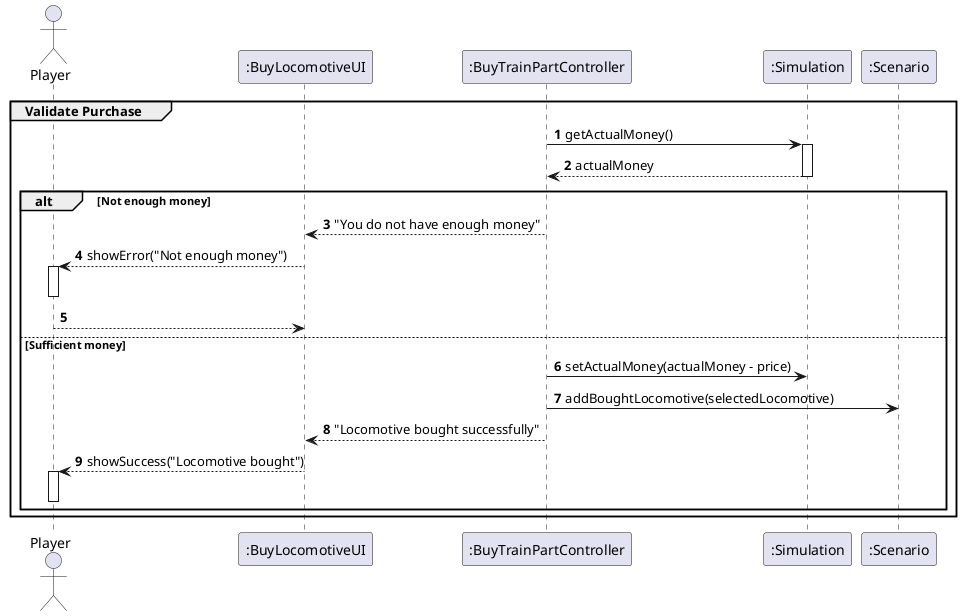 @startuml validate_purchase
skinparam packageStyle rectangle
skinparam shadowing false
skinparam linetype ortho
autonumber

actor "Player" as PLY
participant ":BuyLocomotiveUI" as UI
participant ":BuyTrainPartController" as CTRL
participant ":Simulation" as SIMULATION
participant ":Scenario" as SCENARIO

group Validate Purchase
    CTRL -> SIMULATION : getActualMoney()
    activate SIMULATION
    SIMULATION --> CTRL : actualMoney
    deactivate SIMULATION

    alt Not enough money
        CTRL --> UI : "You do not have enough money"
        UI --> PLY : showError("Not enough money")
        activate PLY
        deactivate PLY
        deactivate CTRL
        deactivate UI
        return
    else Sufficient money
        CTRL -> SIMULATION : setActualMoney(actualMoney - price)
        CTRL -> SCENARIO : addBoughtLocomotive(selectedLocomotive)
        CTRL --> UI : "Locomotive bought successfully"
        UI --> PLY : showSuccess("Locomotive bought")
        activate PLY
        deactivate PLY
    end
end
@enduml
